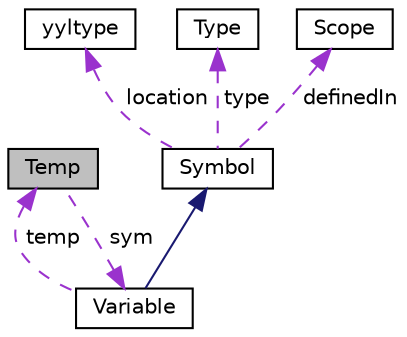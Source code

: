 digraph "Temp"
{
 // LATEX_PDF_SIZE
  edge [fontname="Helvetica",fontsize="10",labelfontname="Helvetica",labelfontsize="10"];
  node [fontname="Helvetica",fontsize="10",shape=record];
  Node1 [label="Temp",height=0.2,width=0.4,color="black", fillcolor="grey75", style="filled", fontcolor="black",tooltip=" "];
  Node2 -> Node1 [dir="back",color="darkorchid3",fontsize="10",style="dashed",label=" sym" ,fontname="Helvetica"];
  Node2 [label="Variable",height=0.2,width=0.4,color="black", fillcolor="white", style="filled",URL="$classVariable.html",tooltip=" "];
  Node3 -> Node2 [dir="back",color="midnightblue",fontsize="10",style="solid",fontname="Helvetica"];
  Node3 [label="Symbol",height=0.2,width=0.4,color="black", fillcolor="white", style="filled",URL="$classSymbol.html",tooltip=" "];
  Node4 -> Node3 [dir="back",color="darkorchid3",fontsize="10",style="dashed",label=" location" ,fontname="Helvetica"];
  Node4 [label="yyltype",height=0.2,width=0.4,color="black", fillcolor="white", style="filled",URL="$structyyltype.html",tooltip="store location information"];
  Node5 -> Node3 [dir="back",color="darkorchid3",fontsize="10",style="dashed",label=" type" ,fontname="Helvetica"];
  Node5 [label="Type",height=0.2,width=0.4,color="black", fillcolor="white", style="filled",URL="$classType.html",tooltip=" "];
  Node6 -> Node3 [dir="back",color="darkorchid3",fontsize="10",style="dashed",label=" definedIn" ,fontname="Helvetica"];
  Node6 [label="Scope",height=0.2,width=0.4,color="black", fillcolor="white", style="filled",URL="$classScope.html",tooltip="scope interface"];
  Node1 -> Node2 [dir="back",color="darkorchid3",fontsize="10",style="dashed",label=" temp" ,fontname="Helvetica"];
}
